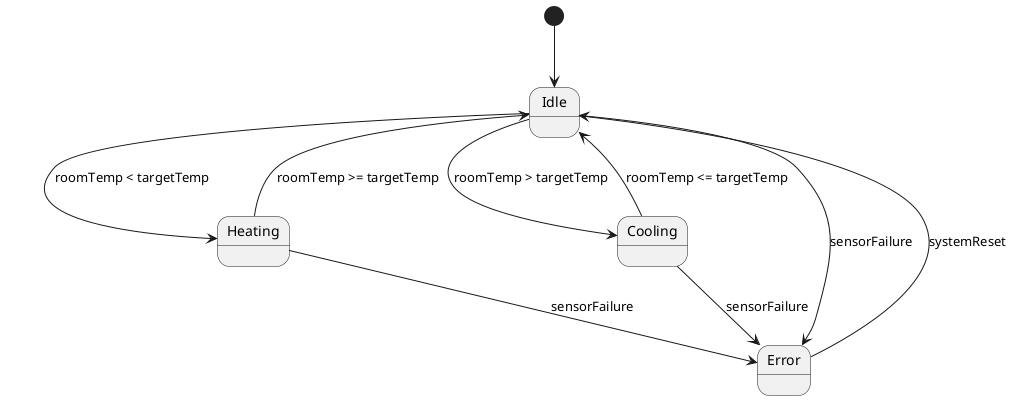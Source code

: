 @startuml
[*] --> Idle

Idle --> Heating : roomTemp < targetTemp
Idle --> Cooling : roomTemp > targetTemp

Heating --> Idle : roomTemp >= targetTemp
Cooling --> Idle : roomTemp <= targetTemp

Idle --> Error : sensorFailure
Heating --> Error : sensorFailure
Cooling --> Error : sensorFailure

Error --> Idle : systemReset

@enduml
